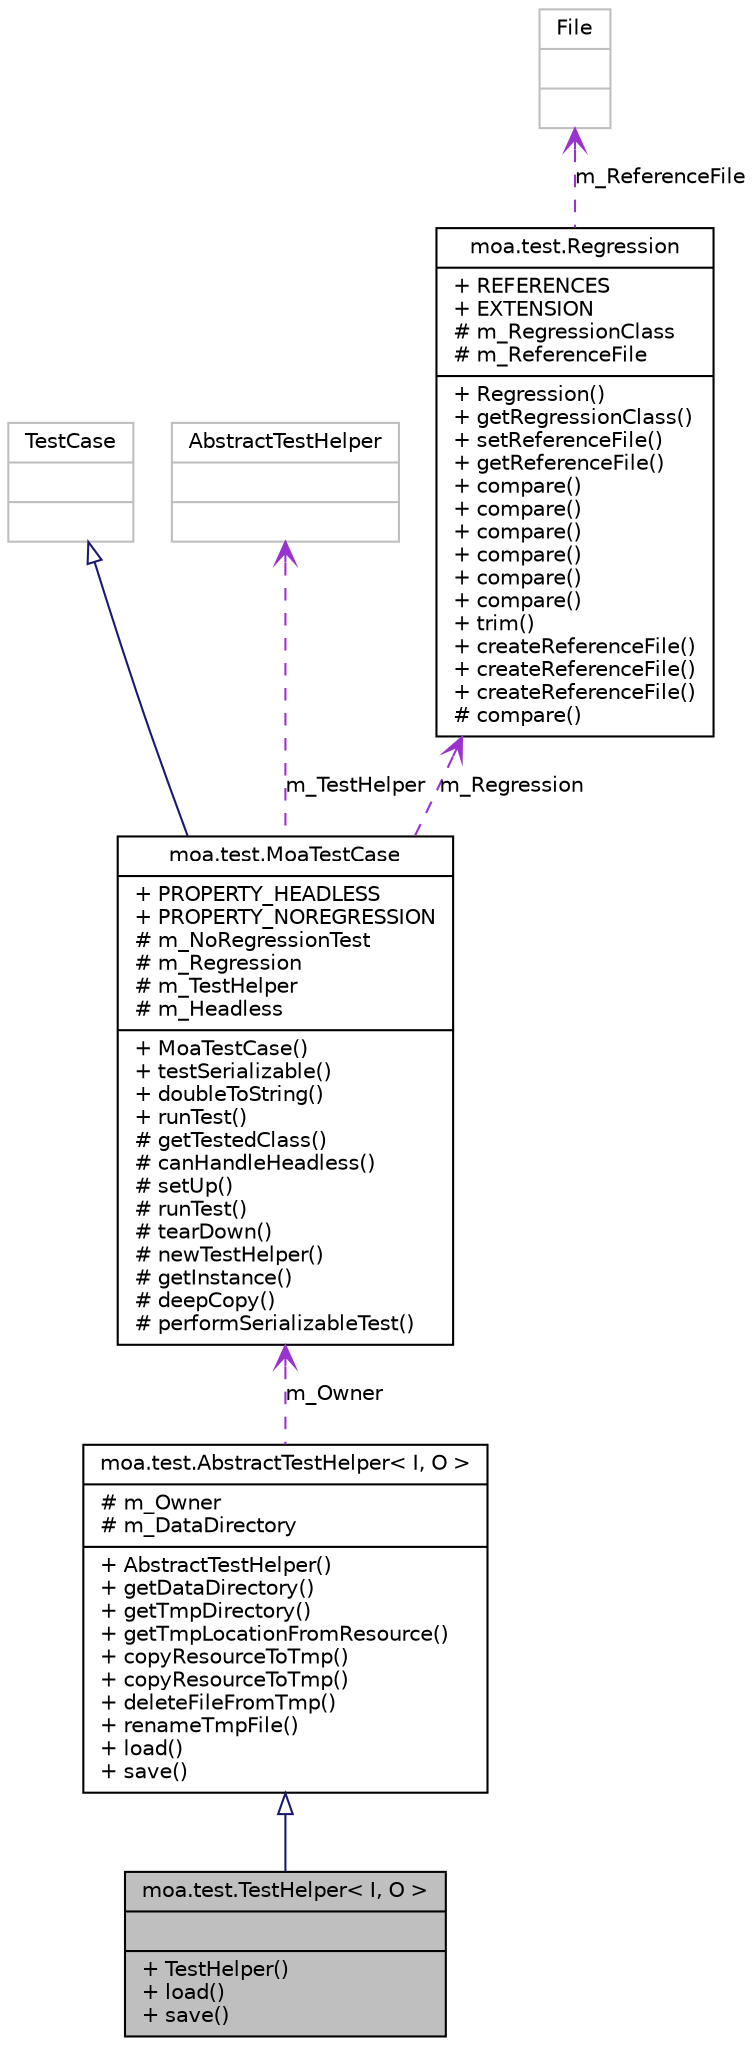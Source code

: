 digraph G
{
  edge [fontname="Helvetica",fontsize="10",labelfontname="Helvetica",labelfontsize="10"];
  node [fontname="Helvetica",fontsize="10",shape=record];
  Node1 [label="{moa.test.TestHelper\< I, O \>\n||+ TestHelper()\l+ load()\l+ save()\l}",height=0.2,width=0.4,color="black", fillcolor="grey75", style="filled" fontcolor="black"];
  Node2 -> Node1 [dir=back,color="midnightblue",fontsize="10",style="solid",arrowtail="empty",fontname="Helvetica"];
  Node2 [label="{moa.test.AbstractTestHelper\< I, O \>\n|# m_Owner\l# m_DataDirectory\l|+ AbstractTestHelper()\l+ getDataDirectory()\l+ getTmpDirectory()\l+ getTmpLocationFromResource()\l+ copyResourceToTmp()\l+ copyResourceToTmp()\l+ deleteFileFromTmp()\l+ renameTmpFile()\l+ load()\l+ save()\l}",height=0.2,width=0.4,color="black", fillcolor="white", style="filled",URL="$classmoa_1_1test_1_1AbstractTestHelper_3_01I_00_01O_01_4.html",tooltip="Ancestor for helper classes for tests."];
  Node3 -> Node2 [dir=back,color="darkorchid3",fontsize="10",style="dashed",label="m_Owner",arrowtail="open",fontname="Helvetica"];
  Node3 [label="{moa.test.MoaTestCase\n|+ PROPERTY_HEADLESS\l+ PROPERTY_NOREGRESSION\l# m_NoRegressionTest\l# m_Regression\l# m_TestHelper\l# m_Headless\l|+ MoaTestCase()\l+ testSerializable()\l+ doubleToString()\l+ runTest()\l# getTestedClass()\l# canHandleHeadless()\l# setUp()\l# runTest()\l# tearDown()\l# newTestHelper()\l# getInstance()\l# deepCopy()\l# performSerializableTest()\l}",height=0.2,width=0.4,color="black", fillcolor="white", style="filled",URL="$classmoa_1_1test_1_1MoaTestCase.html",tooltip="Ancestor for all test cases."];
  Node4 -> Node3 [dir=back,color="midnightblue",fontsize="10",style="solid",arrowtail="empty",fontname="Helvetica"];
  Node4 [label="{TestCase\n||}",height=0.2,width=0.4,color="grey75", fillcolor="white", style="filled"];
  Node5 -> Node3 [dir=back,color="darkorchid3",fontsize="10",style="dashed",label="m_TestHelper",arrowtail="open",fontname="Helvetica"];
  Node5 [label="{AbstractTestHelper\n||}",height=0.2,width=0.4,color="grey75", fillcolor="white", style="filled"];
  Node6 -> Node3 [dir=back,color="darkorchid3",fontsize="10",style="dashed",label="m_Regression",arrowtail="open",fontname="Helvetica"];
  Node6 [label="{moa.test.Regression\n|+ REFERENCES\l+ EXTENSION\l# m_RegressionClass\l# m_ReferenceFile\l|+ Regression()\l+ getRegressionClass()\l+ setReferenceFile()\l+ getReferenceFile()\l+ compare()\l+ compare()\l+ compare()\l+ compare()\l+ compare()\l+ compare()\l+ trim()\l+ createReferenceFile()\l+ createReferenceFile()\l+ createReferenceFile()\l# compare()\l}",height=0.2,width=0.4,color="black", fillcolor="white", style="filled",URL="$classmoa_1_1test_1_1Regression.html",tooltip="Helper class for regression tests."];
  Node7 -> Node6 [dir=back,color="darkorchid3",fontsize="10",style="dashed",label="m_ReferenceFile",arrowtail="open",fontname="Helvetica"];
  Node7 [label="{File\n||}",height=0.2,width=0.4,color="grey75", fillcolor="white", style="filled"];
}
